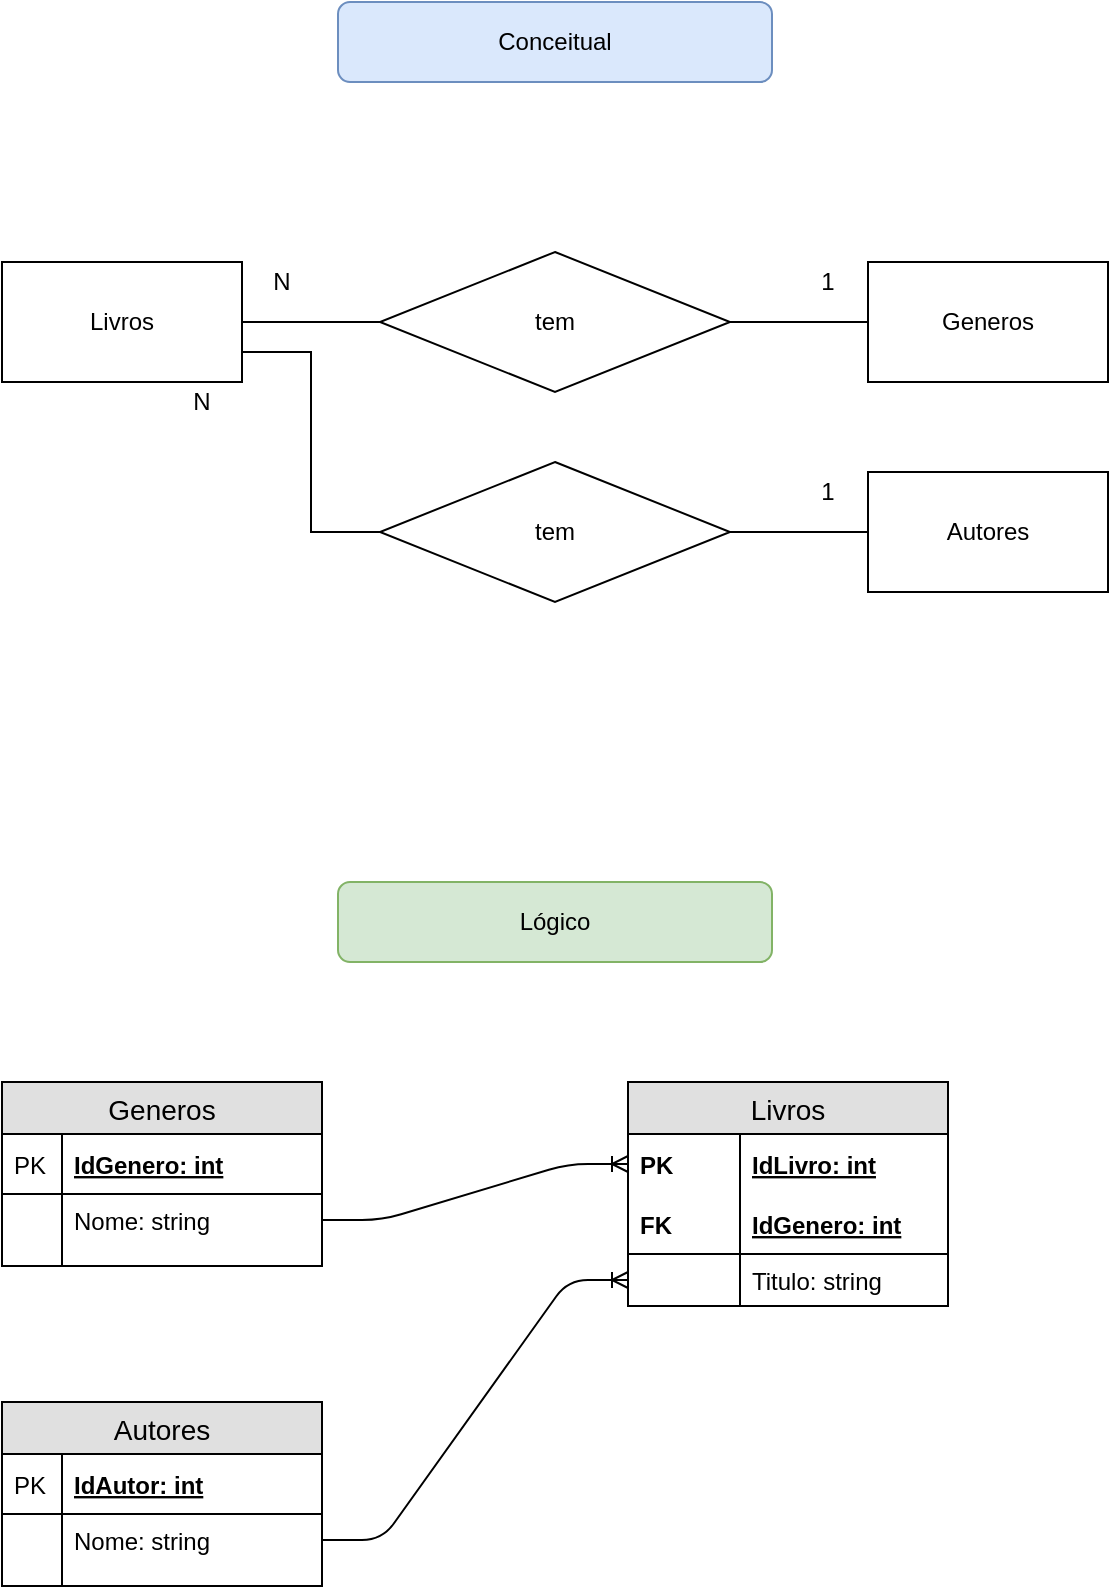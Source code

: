 <mxfile version="11.0.7" type="device"><diagram id="mlB_EiNas_h7c1KY6Qbo" name="Page-1"><mxGraphModel dx="1635" dy="915" grid="1" gridSize="10" guides="1" tooltips="1" connect="1" arrows="1" fold="1" page="1" pageScale="1" pageWidth="827" pageHeight="1169" math="0" shadow="0"><root><mxCell id="0"/><mxCell id="1" parent="0"/><mxCell id="5OFmAtfpCkHDc_4zLnf7-1" value="Conceitual" style="rounded=1;whiteSpace=wrap;html=1;fillColor=#dae8fc;strokeColor=#6c8ebf;" vertex="1" parent="1"><mxGeometry x="305" y="70" width="217" height="40" as="geometry"/></mxCell><mxCell id="5OFmAtfpCkHDc_4zLnf7-2" value="Lógico" style="rounded=1;whiteSpace=wrap;html=1;fillColor=#d5e8d4;strokeColor=#82b366;" vertex="1" parent="1"><mxGeometry x="305" y="510" width="217" height="40" as="geometry"/></mxCell><mxCell id="5OFmAtfpCkHDc_4zLnf7-6" style="edgeStyle=orthogonalEdgeStyle;rounded=0;orthogonalLoop=1;jettySize=auto;html=1;entryX=0;entryY=0.5;entryDx=0;entryDy=0;endArrow=none;endFill=0;" edge="1" parent="1" source="5OFmAtfpCkHDc_4zLnf7-3" target="5OFmAtfpCkHDc_4zLnf7-4"><mxGeometry relative="1" as="geometry"/></mxCell><mxCell id="5OFmAtfpCkHDc_4zLnf7-12" style="edgeStyle=orthogonalEdgeStyle;rounded=0;orthogonalLoop=1;jettySize=auto;html=1;entryX=0;entryY=0.5;entryDx=0;entryDy=0;endArrow=none;endFill=0;exitX=1;exitY=0.75;exitDx=0;exitDy=0;" edge="1" parent="1" source="5OFmAtfpCkHDc_4zLnf7-3" target="5OFmAtfpCkHDc_4zLnf7-11"><mxGeometry relative="1" as="geometry"/></mxCell><mxCell id="5OFmAtfpCkHDc_4zLnf7-3" value="Livros" style="rounded=0;whiteSpace=wrap;html=1;" vertex="1" parent="1"><mxGeometry x="137" y="200" width="120" height="60" as="geometry"/></mxCell><mxCell id="5OFmAtfpCkHDc_4zLnf7-7" style="edgeStyle=orthogonalEdgeStyle;rounded=0;orthogonalLoop=1;jettySize=auto;html=1;endArrow=none;endFill=0;" edge="1" parent="1" source="5OFmAtfpCkHDc_4zLnf7-4" target="5OFmAtfpCkHDc_4zLnf7-5"><mxGeometry relative="1" as="geometry"/></mxCell><mxCell id="5OFmAtfpCkHDc_4zLnf7-4" value="tem" style="rhombus;whiteSpace=wrap;html=1;" vertex="1" parent="1"><mxGeometry x="326" y="195" width="175" height="70" as="geometry"/></mxCell><mxCell id="5OFmAtfpCkHDc_4zLnf7-5" value="Generos" style="rounded=0;whiteSpace=wrap;html=1;" vertex="1" parent="1"><mxGeometry x="570" y="200" width="120" height="60" as="geometry"/></mxCell><mxCell id="5OFmAtfpCkHDc_4zLnf7-8" value="N" style="text;html=1;strokeColor=none;fillColor=none;align=center;verticalAlign=middle;whiteSpace=wrap;rounded=0;" vertex="1" parent="1"><mxGeometry x="257" y="200" width="40" height="20" as="geometry"/></mxCell><mxCell id="5OFmAtfpCkHDc_4zLnf7-9" value="1" style="text;html=1;strokeColor=none;fillColor=none;align=center;verticalAlign=middle;whiteSpace=wrap;rounded=0;" vertex="1" parent="1"><mxGeometry x="530" y="305" width="40" height="20" as="geometry"/></mxCell><mxCell id="5OFmAtfpCkHDc_4zLnf7-10" value="Autores" style="rounded=0;whiteSpace=wrap;html=1;" vertex="1" parent="1"><mxGeometry x="570" y="305" width="120" height="60" as="geometry"/></mxCell><mxCell id="5OFmAtfpCkHDc_4zLnf7-14" style="edgeStyle=orthogonalEdgeStyle;rounded=0;orthogonalLoop=1;jettySize=auto;html=1;endArrow=none;endFill=0;" edge="1" parent="1" source="5OFmAtfpCkHDc_4zLnf7-11" target="5OFmAtfpCkHDc_4zLnf7-10"><mxGeometry relative="1" as="geometry"/></mxCell><mxCell id="5OFmAtfpCkHDc_4zLnf7-11" value="tem" style="rhombus;whiteSpace=wrap;html=1;" vertex="1" parent="1"><mxGeometry x="326" y="300" width="175" height="70" as="geometry"/></mxCell><mxCell id="5OFmAtfpCkHDc_4zLnf7-13" value="N" style="text;html=1;strokeColor=none;fillColor=none;align=center;verticalAlign=middle;whiteSpace=wrap;rounded=0;" vertex="1" parent="1"><mxGeometry x="217" y="260" width="40" height="20" as="geometry"/></mxCell><mxCell id="5OFmAtfpCkHDc_4zLnf7-15" value="1" style="text;html=1;strokeColor=none;fillColor=none;align=center;verticalAlign=middle;whiteSpace=wrap;rounded=0;" vertex="1" parent="1"><mxGeometry x="530" y="200" width="40" height="20" as="geometry"/></mxCell><mxCell id="5OFmAtfpCkHDc_4zLnf7-16" value="Generos" style="swimlane;fontStyle=0;childLayout=stackLayout;horizontal=1;startSize=26;fillColor=#e0e0e0;horizontalStack=0;resizeParent=1;resizeParentMax=0;resizeLast=0;collapsible=1;marginBottom=0;swimlaneFillColor=#ffffff;align=center;fontSize=14;" vertex="1" parent="1"><mxGeometry x="137" y="610" width="160" height="92" as="geometry"/></mxCell><mxCell id="5OFmAtfpCkHDc_4zLnf7-17" value="IdGenero: int" style="shape=partialRectangle;top=0;left=0;right=0;bottom=1;align=left;verticalAlign=middle;fillColor=none;spacingLeft=34;spacingRight=4;overflow=hidden;rotatable=0;points=[[0,0.5],[1,0.5]];portConstraint=eastwest;dropTarget=0;fontStyle=5;fontSize=12;" vertex="1" parent="5OFmAtfpCkHDc_4zLnf7-16"><mxGeometry y="26" width="160" height="30" as="geometry"/></mxCell><mxCell id="5OFmAtfpCkHDc_4zLnf7-18" value="PK" style="shape=partialRectangle;top=0;left=0;bottom=0;fillColor=none;align=left;verticalAlign=middle;spacingLeft=4;spacingRight=4;overflow=hidden;rotatable=0;points=[];portConstraint=eastwest;part=1;fontSize=12;" vertex="1" connectable="0" parent="5OFmAtfpCkHDc_4zLnf7-17"><mxGeometry width="30" height="30" as="geometry"/></mxCell><mxCell id="5OFmAtfpCkHDc_4zLnf7-19" value="Nome: string" style="shape=partialRectangle;top=0;left=0;right=0;bottom=0;align=left;verticalAlign=top;fillColor=none;spacingLeft=34;spacingRight=4;overflow=hidden;rotatable=0;points=[[0,0.5],[1,0.5]];portConstraint=eastwest;dropTarget=0;fontSize=12;" vertex="1" parent="5OFmAtfpCkHDc_4zLnf7-16"><mxGeometry y="56" width="160" height="26" as="geometry"/></mxCell><mxCell id="5OFmAtfpCkHDc_4zLnf7-20" value="" style="shape=partialRectangle;top=0;left=0;bottom=0;fillColor=none;align=left;verticalAlign=top;spacingLeft=4;spacingRight=4;overflow=hidden;rotatable=0;points=[];portConstraint=eastwest;part=1;fontSize=12;" vertex="1" connectable="0" parent="5OFmAtfpCkHDc_4zLnf7-19"><mxGeometry width="30" height="26" as="geometry"/></mxCell><mxCell id="5OFmAtfpCkHDc_4zLnf7-25" value="" style="shape=partialRectangle;top=0;left=0;right=0;bottom=0;align=left;verticalAlign=top;fillColor=none;spacingLeft=34;spacingRight=4;overflow=hidden;rotatable=0;points=[[0,0.5],[1,0.5]];portConstraint=eastwest;dropTarget=0;fontSize=12;" vertex="1" parent="5OFmAtfpCkHDc_4zLnf7-16"><mxGeometry y="82" width="160" height="10" as="geometry"/></mxCell><mxCell id="5OFmAtfpCkHDc_4zLnf7-26" value="" style="shape=partialRectangle;top=0;left=0;bottom=0;fillColor=none;align=left;verticalAlign=top;spacingLeft=4;spacingRight=4;overflow=hidden;rotatable=0;points=[];portConstraint=eastwest;part=1;fontSize=12;" vertex="1" connectable="0" parent="5OFmAtfpCkHDc_4zLnf7-25"><mxGeometry width="30" height="10" as="geometry"/></mxCell><mxCell id="5OFmAtfpCkHDc_4zLnf7-27" value="Livros" style="swimlane;fontStyle=0;childLayout=stackLayout;horizontal=1;startSize=26;fillColor=#e0e0e0;horizontalStack=0;resizeParent=1;resizeParentMax=0;resizeLast=0;collapsible=1;marginBottom=0;swimlaneFillColor=#ffffff;align=center;fontSize=14;" vertex="1" parent="1"><mxGeometry x="450" y="610" width="160" height="112" as="geometry"/></mxCell><mxCell id="5OFmAtfpCkHDc_4zLnf7-28" value="IdLivro: int" style="shape=partialRectangle;top=0;left=0;right=0;bottom=0;align=left;verticalAlign=middle;fillColor=none;spacingLeft=60;spacingRight=4;overflow=hidden;rotatable=0;points=[[0,0.5],[1,0.5]];portConstraint=eastwest;dropTarget=0;fontStyle=5;fontSize=12;" vertex="1" parent="5OFmAtfpCkHDc_4zLnf7-27"><mxGeometry y="26" width="160" height="30" as="geometry"/></mxCell><mxCell id="5OFmAtfpCkHDc_4zLnf7-29" value="PK" style="shape=partialRectangle;fontStyle=1;top=0;left=0;bottom=0;fillColor=none;align=left;verticalAlign=middle;spacingLeft=4;spacingRight=4;overflow=hidden;rotatable=0;points=[];portConstraint=eastwest;part=1;fontSize=12;" vertex="1" connectable="0" parent="5OFmAtfpCkHDc_4zLnf7-28"><mxGeometry width="56" height="30" as="geometry"/></mxCell><mxCell id="5OFmAtfpCkHDc_4zLnf7-30" value="IdGenero: int" style="shape=partialRectangle;top=0;left=0;right=0;bottom=1;align=left;verticalAlign=middle;fillColor=none;spacingLeft=60;spacingRight=4;overflow=hidden;rotatable=0;points=[[0,0.5],[1,0.5]];portConstraint=eastwest;dropTarget=0;fontStyle=5;fontSize=12;" vertex="1" parent="5OFmAtfpCkHDc_4zLnf7-27"><mxGeometry y="56" width="160" height="30" as="geometry"/></mxCell><mxCell id="5OFmAtfpCkHDc_4zLnf7-31" value="FK" style="shape=partialRectangle;fontStyle=1;top=0;left=0;bottom=0;fillColor=none;align=left;verticalAlign=middle;spacingLeft=4;spacingRight=4;overflow=hidden;rotatable=0;points=[];portConstraint=eastwest;part=1;fontSize=12;" vertex="1" connectable="0" parent="5OFmAtfpCkHDc_4zLnf7-30"><mxGeometry width="56" height="30" as="geometry"/></mxCell><mxCell id="5OFmAtfpCkHDc_4zLnf7-32" value="Titulo: string" style="shape=partialRectangle;top=0;left=0;right=0;bottom=0;align=left;verticalAlign=top;fillColor=none;spacingLeft=60;spacingRight=4;overflow=hidden;rotatable=0;points=[[0,0.5],[1,0.5]];portConstraint=eastwest;dropTarget=0;fontSize=12;" vertex="1" parent="5OFmAtfpCkHDc_4zLnf7-27"><mxGeometry y="86" width="160" height="26" as="geometry"/></mxCell><mxCell id="5OFmAtfpCkHDc_4zLnf7-33" value="" style="shape=partialRectangle;top=0;left=0;bottom=0;fillColor=none;align=left;verticalAlign=top;spacingLeft=4;spacingRight=4;overflow=hidden;rotatable=0;points=[];portConstraint=eastwest;part=1;fontSize=12;" vertex="1" connectable="0" parent="5OFmAtfpCkHDc_4zLnf7-32"><mxGeometry width="56" height="26" as="geometry"/></mxCell><mxCell id="5OFmAtfpCkHDc_4zLnf7-34" value="Autores" style="swimlane;fontStyle=0;childLayout=stackLayout;horizontal=1;startSize=26;fillColor=#e0e0e0;horizontalStack=0;resizeParent=1;resizeParentMax=0;resizeLast=0;collapsible=1;marginBottom=0;swimlaneFillColor=#ffffff;align=center;fontSize=14;" vertex="1" parent="1"><mxGeometry x="137" y="770" width="160" height="92" as="geometry"/></mxCell><mxCell id="5OFmAtfpCkHDc_4zLnf7-35" value="IdAutor: int" style="shape=partialRectangle;top=0;left=0;right=0;bottom=1;align=left;verticalAlign=middle;fillColor=none;spacingLeft=34;spacingRight=4;overflow=hidden;rotatable=0;points=[[0,0.5],[1,0.5]];portConstraint=eastwest;dropTarget=0;fontStyle=5;fontSize=12;" vertex="1" parent="5OFmAtfpCkHDc_4zLnf7-34"><mxGeometry y="26" width="160" height="30" as="geometry"/></mxCell><mxCell id="5OFmAtfpCkHDc_4zLnf7-36" value="PK" style="shape=partialRectangle;top=0;left=0;bottom=0;fillColor=none;align=left;verticalAlign=middle;spacingLeft=4;spacingRight=4;overflow=hidden;rotatable=0;points=[];portConstraint=eastwest;part=1;fontSize=12;" vertex="1" connectable="0" parent="5OFmAtfpCkHDc_4zLnf7-35"><mxGeometry width="30" height="30" as="geometry"/></mxCell><mxCell id="5OFmAtfpCkHDc_4zLnf7-37" value="Nome: string" style="shape=partialRectangle;top=0;left=0;right=0;bottom=0;align=left;verticalAlign=top;fillColor=none;spacingLeft=34;spacingRight=4;overflow=hidden;rotatable=0;points=[[0,0.5],[1,0.5]];portConstraint=eastwest;dropTarget=0;fontSize=12;" vertex="1" parent="5OFmAtfpCkHDc_4zLnf7-34"><mxGeometry y="56" width="160" height="26" as="geometry"/></mxCell><mxCell id="5OFmAtfpCkHDc_4zLnf7-38" value="" style="shape=partialRectangle;top=0;left=0;bottom=0;fillColor=none;align=left;verticalAlign=top;spacingLeft=4;spacingRight=4;overflow=hidden;rotatable=0;points=[];portConstraint=eastwest;part=1;fontSize=12;" vertex="1" connectable="0" parent="5OFmAtfpCkHDc_4zLnf7-37"><mxGeometry width="30" height="26" as="geometry"/></mxCell><mxCell id="5OFmAtfpCkHDc_4zLnf7-39" value="" style="shape=partialRectangle;top=0;left=0;right=0;bottom=0;align=left;verticalAlign=top;fillColor=none;spacingLeft=34;spacingRight=4;overflow=hidden;rotatable=0;points=[[0,0.5],[1,0.5]];portConstraint=eastwest;dropTarget=0;fontSize=12;" vertex="1" parent="5OFmAtfpCkHDc_4zLnf7-34"><mxGeometry y="82" width="160" height="10" as="geometry"/></mxCell><mxCell id="5OFmAtfpCkHDc_4zLnf7-40" value="" style="shape=partialRectangle;top=0;left=0;bottom=0;fillColor=none;align=left;verticalAlign=top;spacingLeft=4;spacingRight=4;overflow=hidden;rotatable=0;points=[];portConstraint=eastwest;part=1;fontSize=12;" vertex="1" connectable="0" parent="5OFmAtfpCkHDc_4zLnf7-39"><mxGeometry width="30" height="10" as="geometry"/></mxCell><mxCell id="5OFmAtfpCkHDc_4zLnf7-42" value="" style="edgeStyle=entityRelationEdgeStyle;fontSize=12;html=1;endArrow=ERoneToMany;exitX=1;exitY=0.5;exitDx=0;exitDy=0;entryX=0;entryY=0.5;entryDx=0;entryDy=0;" edge="1" parent="1" source="5OFmAtfpCkHDc_4zLnf7-37" target="5OFmAtfpCkHDc_4zLnf7-32"><mxGeometry width="100" height="100" relative="1" as="geometry"><mxPoint x="370" y="890" as="sourcePoint"/><mxPoint x="470" y="790" as="targetPoint"/></mxGeometry></mxCell><mxCell id="5OFmAtfpCkHDc_4zLnf7-43" value="" style="edgeStyle=entityRelationEdgeStyle;fontSize=12;html=1;endArrow=ERoneToMany;exitX=1;exitY=0.5;exitDx=0;exitDy=0;entryX=0;entryY=0.5;entryDx=0;entryDy=0;" edge="1" parent="1" source="5OFmAtfpCkHDc_4zLnf7-19" target="5OFmAtfpCkHDc_4zLnf7-28"><mxGeometry width="100" height="100" relative="1" as="geometry"><mxPoint x="320" y="680" as="sourcePoint"/><mxPoint x="420" y="580" as="targetPoint"/></mxGeometry></mxCell></root></mxGraphModel></diagram></mxfile>